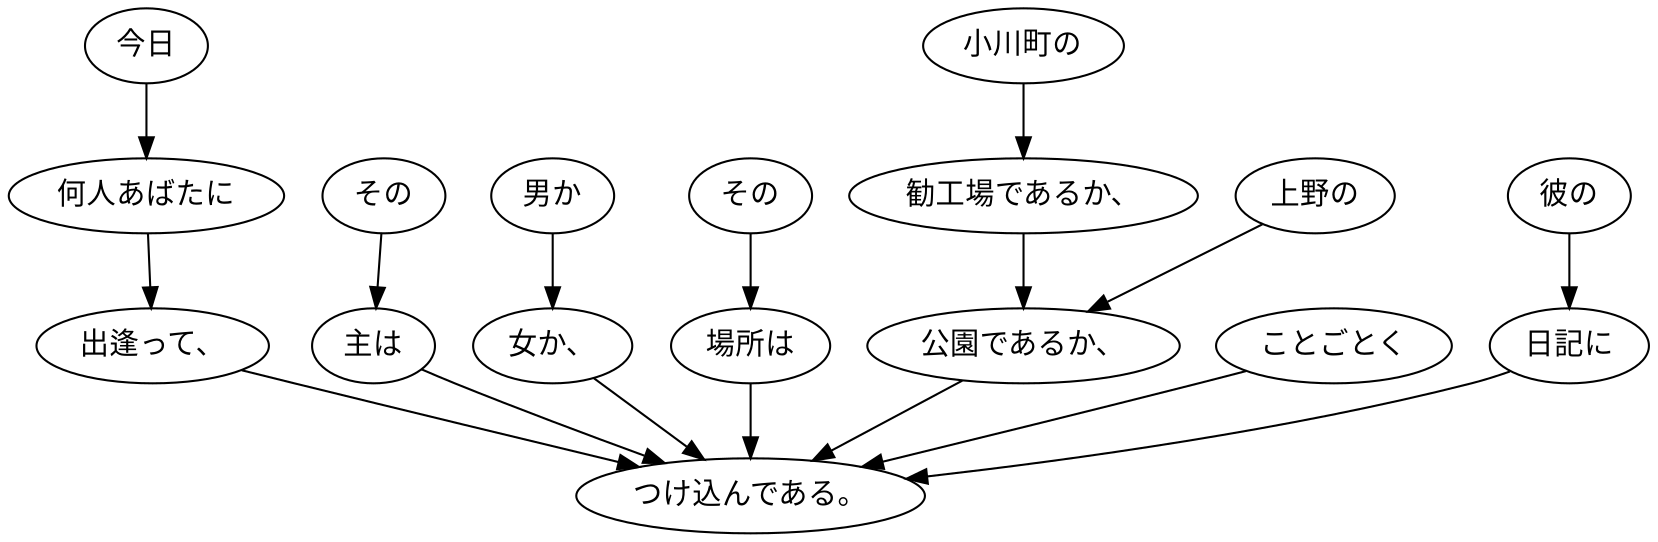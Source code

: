 digraph graph5594 {
	node0 [label="今日"];
	node1 [label="何人あばたに"];
	node2 [label="出逢って、"];
	node3 [label="その"];
	node4 [label="主は"];
	node5 [label="男か"];
	node6 [label="女か、"];
	node7 [label="その"];
	node8 [label="場所は"];
	node9 [label="小川町の"];
	node10 [label="勧工場であるか、"];
	node11 [label="上野の"];
	node12 [label="公園であるか、"];
	node13 [label="ことごとく"];
	node14 [label="彼の"];
	node15 [label="日記に"];
	node16 [label="つけ込んである。"];
	node0 -> node1;
	node1 -> node2;
	node2 -> node16;
	node3 -> node4;
	node4 -> node16;
	node5 -> node6;
	node6 -> node16;
	node7 -> node8;
	node8 -> node16;
	node9 -> node10;
	node10 -> node12;
	node11 -> node12;
	node12 -> node16;
	node13 -> node16;
	node14 -> node15;
	node15 -> node16;
}
